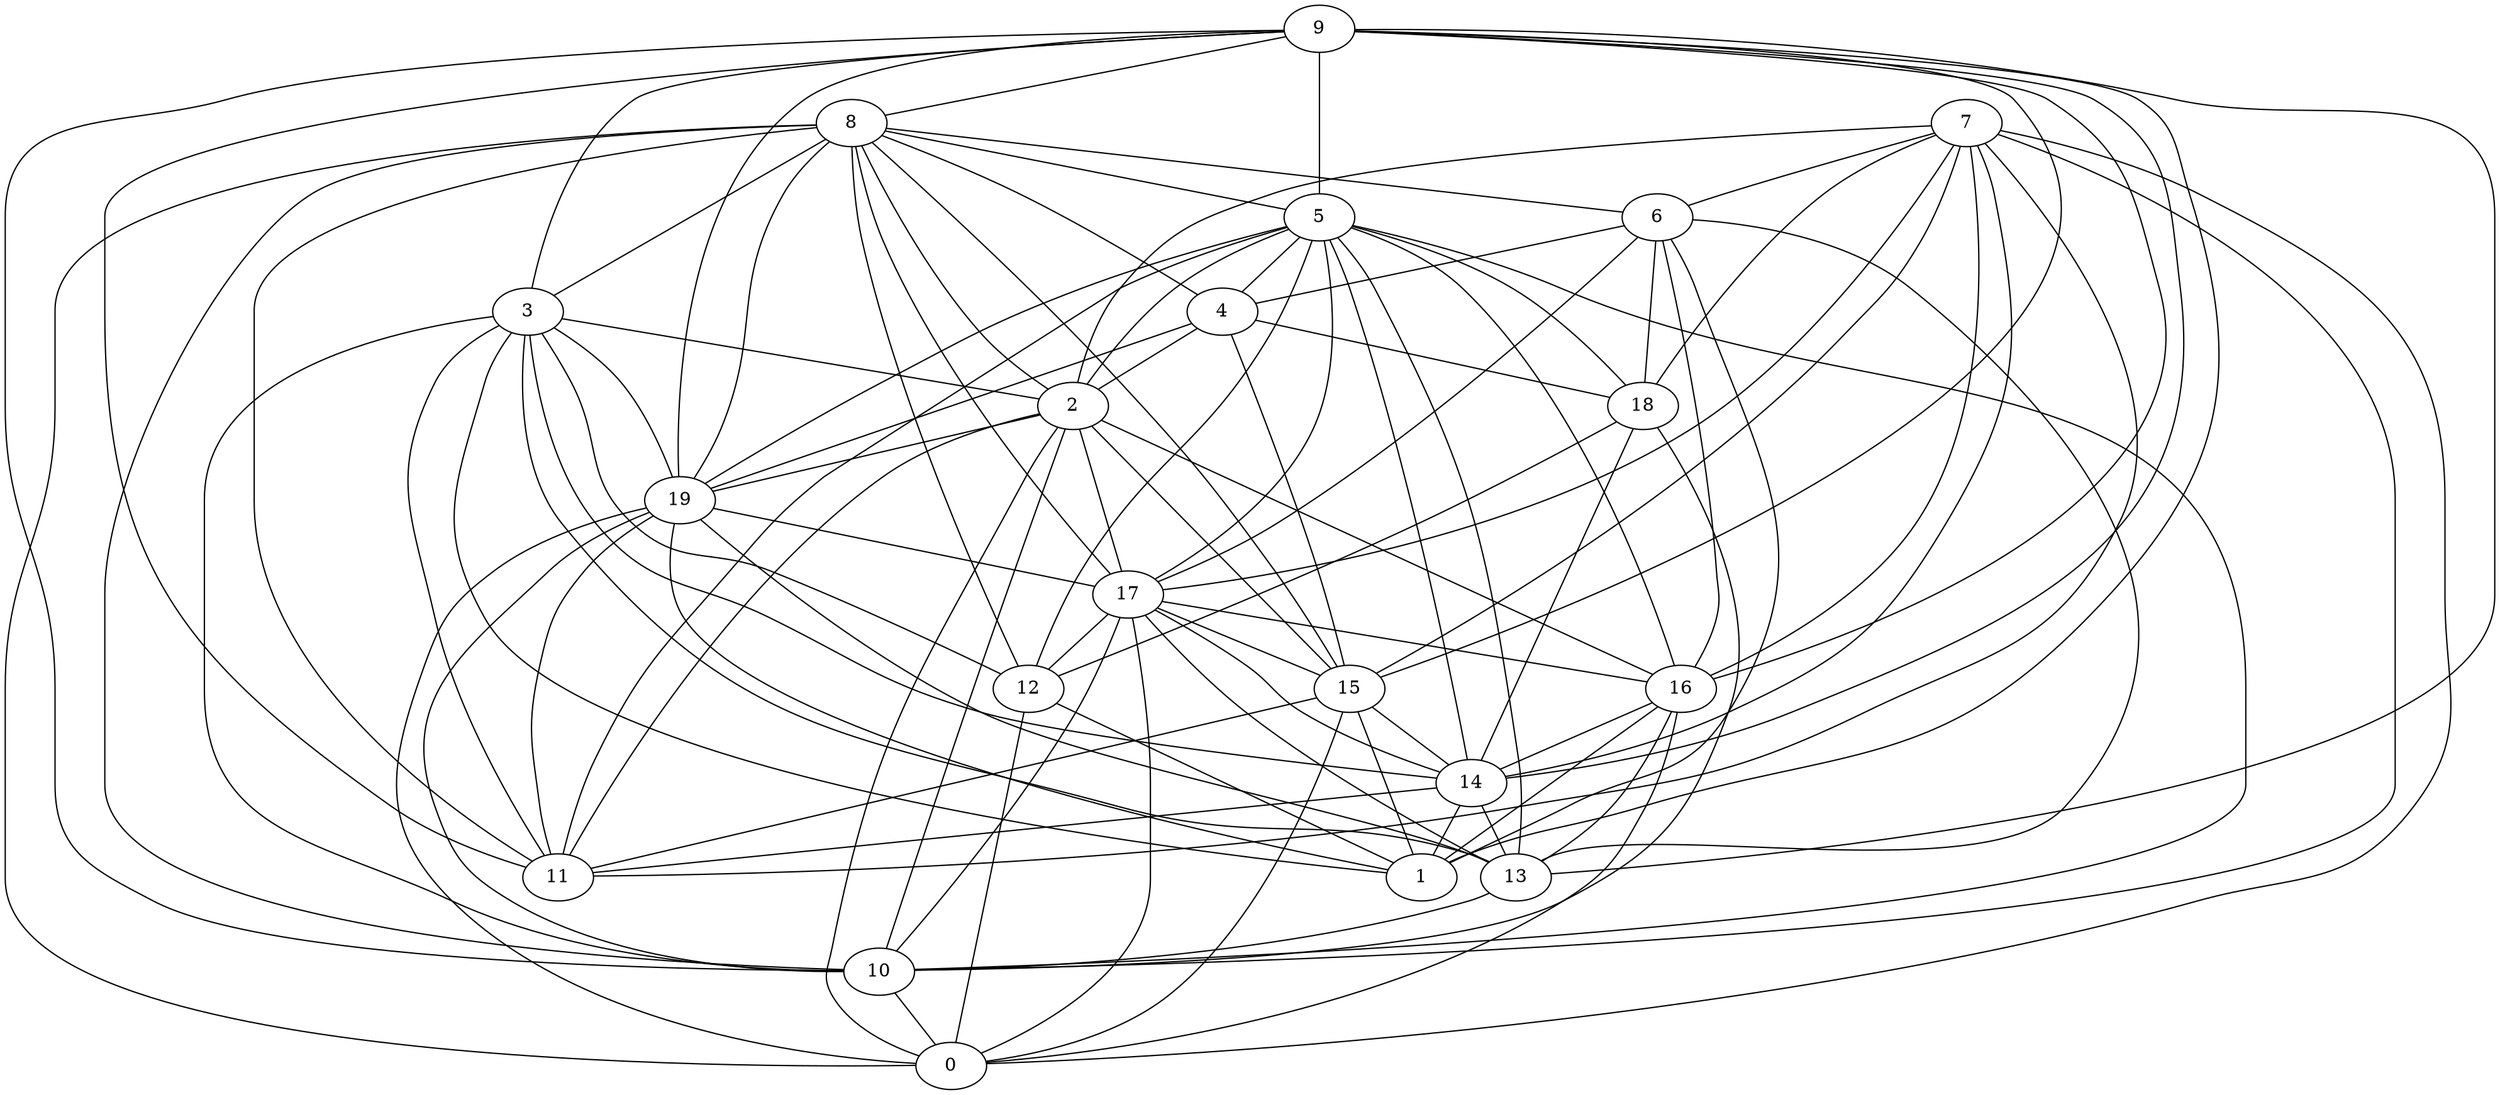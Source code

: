 digraph GG_graph {

subgraph G_graph {
edge [color = black]
"7" -> "18" [dir = none]
"7" -> "0" [dir = none]
"17" -> "10" [dir = none]
"18" -> "10" [dir = none]
"18" -> "14" [dir = none]
"4" -> "2" [dir = none]
"2" -> "0" [dir = none]
"2" -> "15" [dir = none]
"2" -> "17" [dir = none]
"2" -> "11" [dir = none]
"6" -> "1" [dir = none]
"6" -> "18" [dir = none]
"19" -> "13" [dir = none]
"19" -> "0" [dir = none]
"15" -> "0" [dir = none]
"8" -> "12" [dir = none]
"8" -> "3" [dir = none]
"8" -> "5" [dir = none]
"8" -> "2" [dir = none]
"8" -> "10" [dir = none]
"5" -> "4" [dir = none]
"5" -> "18" [dir = none]
"5" -> "10" [dir = none]
"5" -> "11" [dir = none]
"5" -> "19" [dir = none]
"5" -> "2" [dir = none]
"5" -> "13" [dir = none]
"5" -> "12" [dir = none]
"16" -> "14" [dir = none]
"16" -> "13" [dir = none]
"3" -> "13" [dir = none]
"3" -> "14" [dir = none]
"3" -> "1" [dir = none]
"3" -> "2" [dir = none]
"3" -> "12" [dir = none]
"12" -> "1" [dir = none]
"9" -> "11" [dir = none]
"9" -> "3" [dir = none]
"3" -> "11" [dir = none]
"6" -> "13" [dir = none]
"18" -> "12" [dir = none]
"14" -> "11" [dir = none]
"8" -> "4" [dir = none]
"14" -> "13" [dir = none]
"7" -> "10" [dir = none]
"9" -> "5" [dir = none]
"6" -> "4" [dir = none]
"19" -> "10" [dir = none]
"3" -> "19" [dir = none]
"8" -> "15" [dir = none]
"17" -> "16" [dir = none]
"14" -> "1" [dir = none]
"8" -> "19" [dir = none]
"16" -> "1" [dir = none]
"17" -> "13" [dir = none]
"19" -> "17" [dir = none]
"9" -> "14" [dir = none]
"19" -> "1" [dir = none]
"15" -> "11" [dir = none]
"5" -> "17" [dir = none]
"10" -> "0" [dir = none]
"9" -> "10" [dir = none]
"2" -> "10" [dir = none]
"5" -> "16" [dir = none]
"5" -> "14" [dir = none]
"12" -> "0" [dir = none]
"9" -> "16" [dir = none]
"8" -> "6" [dir = none]
"19" -> "11" [dir = none]
"8" -> "0" [dir = none]
"17" -> "14" [dir = none]
"16" -> "0" [dir = none]
"9" -> "19" [dir = none]
"9" -> "15" [dir = none]
"9" -> "1" [dir = none]
"4" -> "15" [dir = none]
"8" -> "11" [dir = none]
"17" -> "15" [dir = none]
"15" -> "1" [dir = none]
"7" -> "6" [dir = none]
"7" -> "14" [dir = none]
"2" -> "16" [dir = none]
"7" -> "2" [dir = none]
"7" -> "11" [dir = none]
"17" -> "12" [dir = none]
"6" -> "17" [dir = none]
"2" -> "19" [dir = none]
"17" -> "0" [dir = none]
"6" -> "16" [dir = none]
"13" -> "10" [dir = none]
"9" -> "13" [dir = none]
"7" -> "15" [dir = none]
"9" -> "8" [dir = none]
"3" -> "10" [dir = none]
"4" -> "19" [dir = none]
"15" -> "14" [dir = none]
"8" -> "17" [dir = none]
"4" -> "18" [dir = none]
"7" -> "16" [dir = none]
"7" -> "17" [dir = none]
}

}
